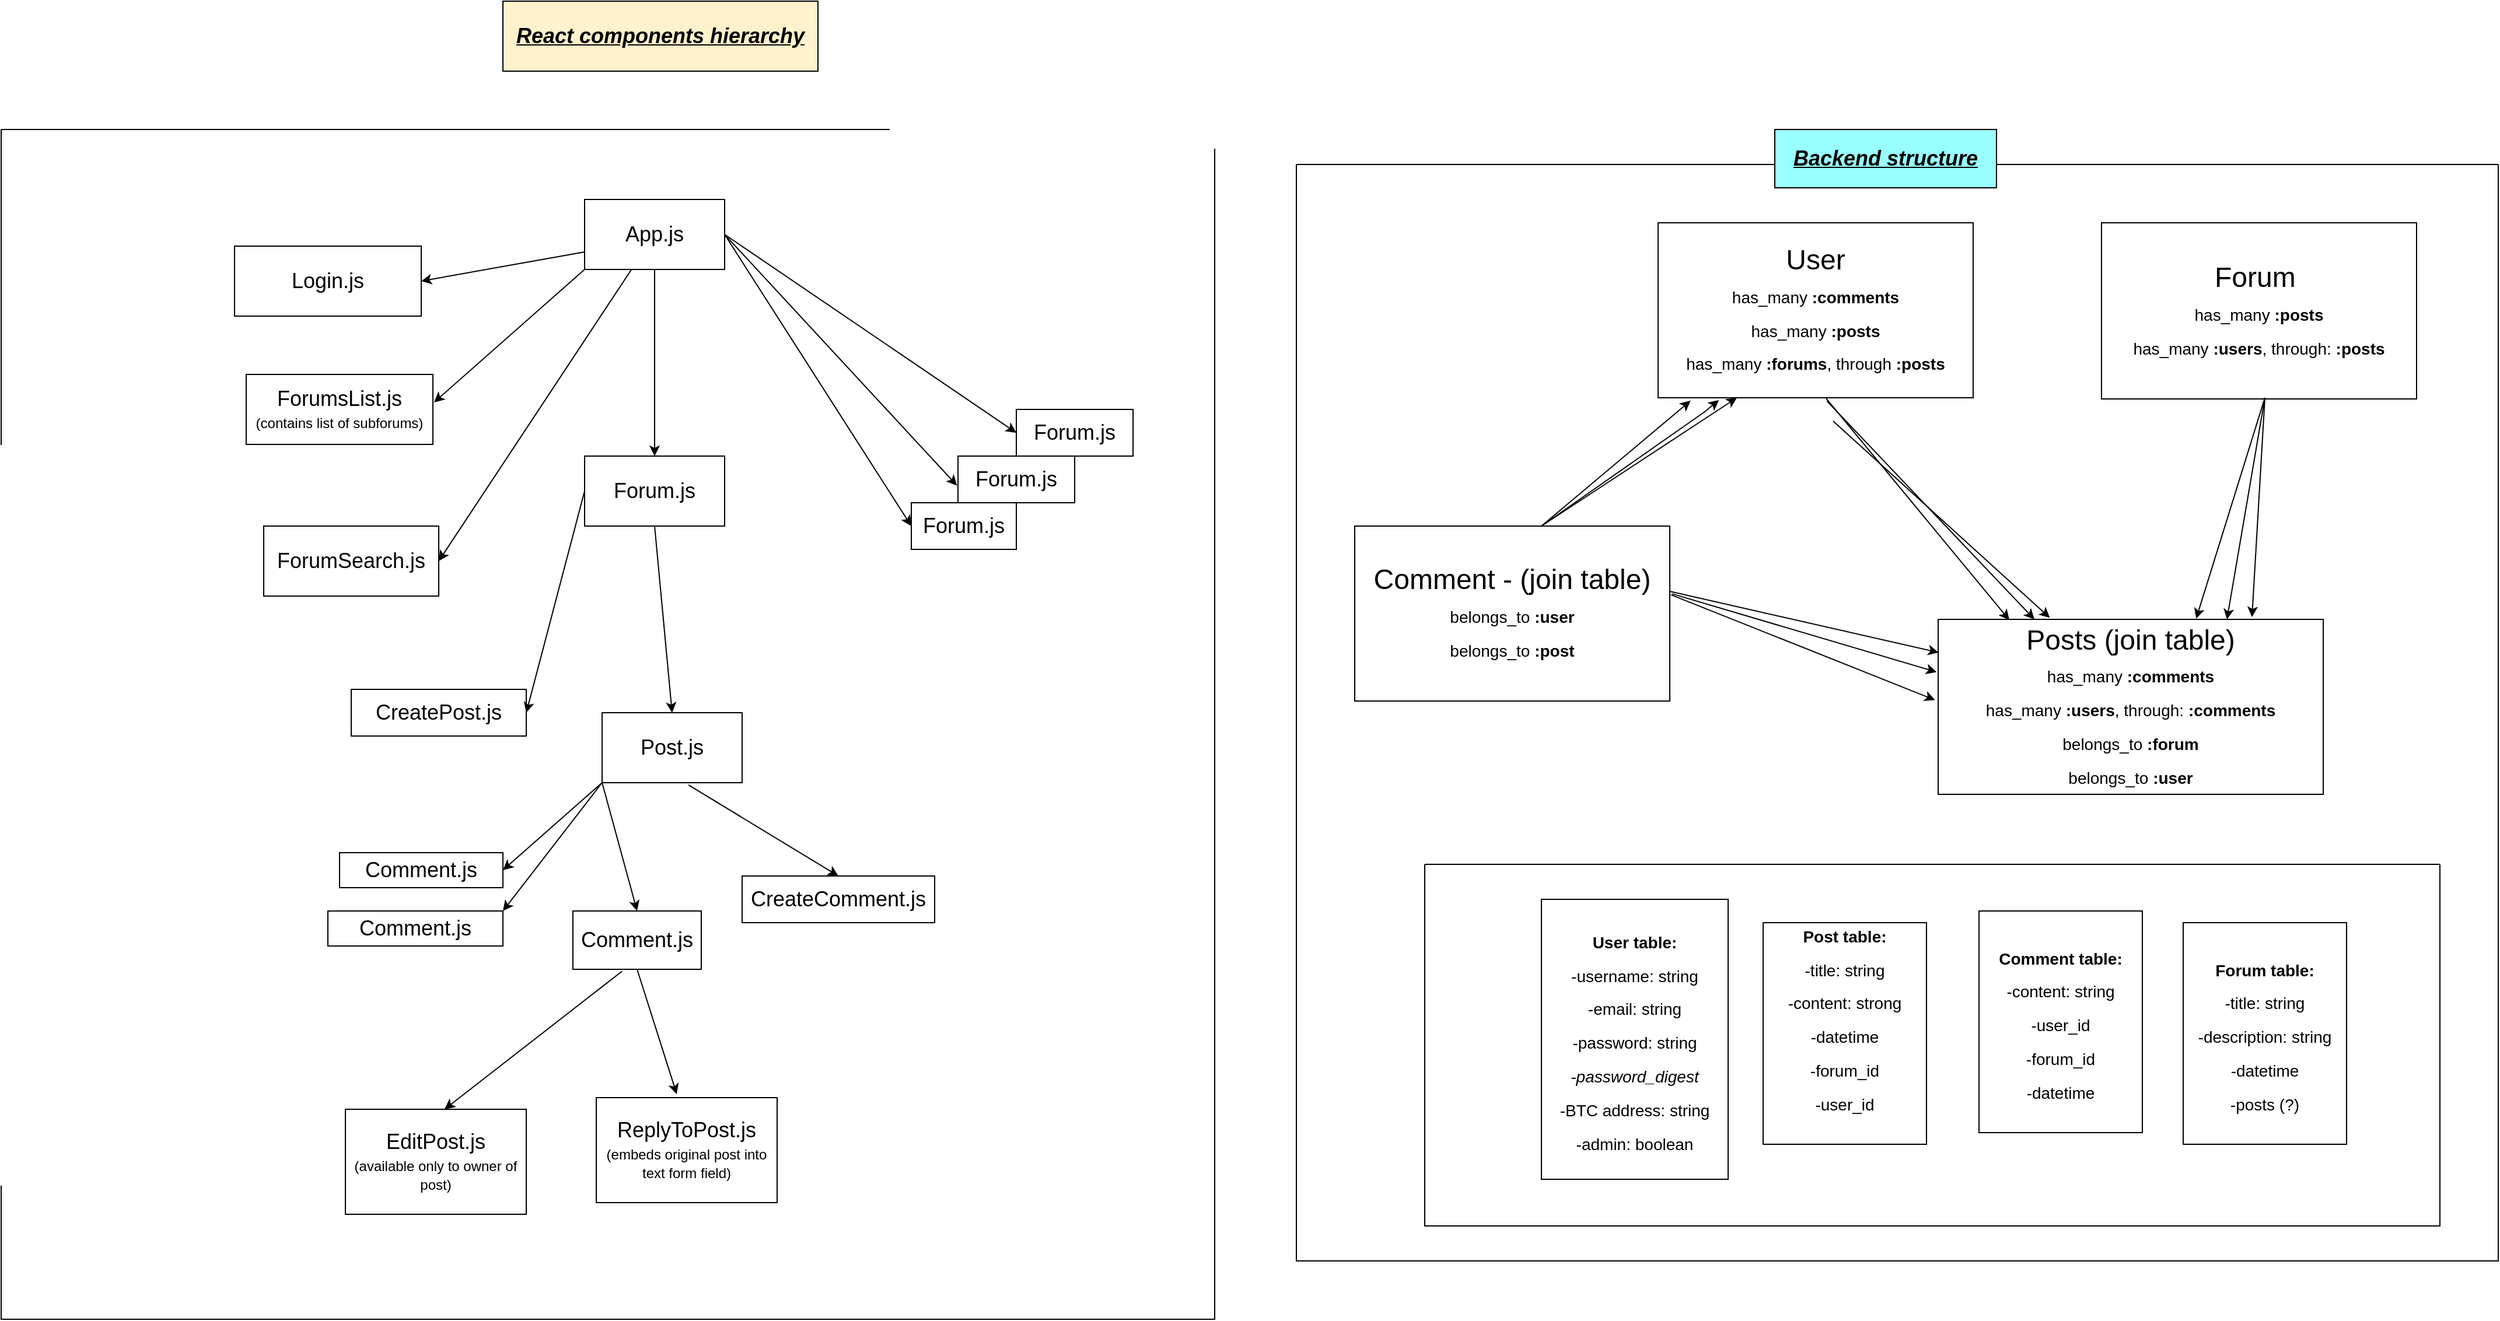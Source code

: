 <mxfile>
    <diagram id="v7XoQloWst_Ytf7YLd7i" name="Page-1">
        <mxGraphModel dx="2174" dy="1693" grid="1" gridSize="10" guides="1" tooltips="1" connect="1" arrows="1" fold="1" page="1" pageScale="1" pageWidth="850" pageHeight="1100" math="0" shadow="0">
            <root>
                <mxCell id="0"/>
                <mxCell id="1" parent="0"/>
                <mxCell id="ZXGESazvP73ezHv82M8u-2" value="&lt;font&gt;Posts (join table)&lt;br style=&quot;font-size: 12px&quot;&gt;&lt;span style=&quot;font-size: 14px&quot;&gt;has_many&amp;nbsp;&lt;/span&gt;&lt;b style=&quot;font-size: 14px&quot;&gt;:comments&lt;br&gt;&lt;/b&gt;&lt;span style=&quot;font-size: 14px&quot;&gt;has_many&amp;nbsp;&lt;/span&gt;&lt;b style=&quot;font-size: 14px&quot;&gt;:users&lt;/b&gt;&lt;span style=&quot;font-size: 14px&quot;&gt;, through:&amp;nbsp;&lt;b&gt;:comments&lt;br&gt;&lt;/b&gt;&lt;/span&gt;&lt;span style=&quot;font-size: 14px&quot;&gt;belongs_to&amp;nbsp;&lt;b&gt;:forum&lt;br&gt;&lt;/b&gt;belongs_to&amp;nbsp;&lt;b&gt;:user&lt;/b&gt;&lt;/span&gt;&lt;/font&gt;&lt;font style=&quot;font-size: 14px&quot;&gt;&lt;b&gt;&lt;br&gt;&lt;/b&gt;&lt;/font&gt;" style="rounded=0;whiteSpace=wrap;html=1;fontSize=24;align=center;" parent="1" vertex="1">
                    <mxGeometry x="320" y="450" width="330" height="150" as="geometry"/>
                </mxCell>
                <mxCell id="ZXGESazvP73ezHv82M8u-3" value="&lt;font&gt;Forum&amp;nbsp;&lt;/font&gt;&lt;br style=&quot;font-size: 12px&quot;&gt;&lt;span style=&quot;font-size: 14px&quot;&gt;has_many&amp;nbsp;&lt;/span&gt;&lt;b style=&quot;font-size: 14px&quot;&gt;:posts&lt;br&gt;&lt;/b&gt;&lt;span style=&quot;font-size: 14px&quot;&gt;has_many&amp;nbsp;&lt;/span&gt;&lt;b style=&quot;font-size: 14px&quot;&gt;:users&lt;/b&gt;&lt;span style=&quot;font-size: 14px&quot;&gt;, through: &lt;b&gt;:posts&lt;/b&gt;&lt;/span&gt;&lt;span style=&quot;font-size: 14px&quot;&gt;&lt;br&gt;&lt;/span&gt;" style="rounded=0;whiteSpace=wrap;html=1;fontSize=24;align=center;" parent="1" vertex="1">
                    <mxGeometry x="460" y="110" width="270" height="151" as="geometry"/>
                </mxCell>
                <mxCell id="ZXGESazvP73ezHv82M8u-5" value="" style="endArrow=classic;html=1;rounded=0;fontSize=24;entryX=0.29;entryY=-0.009;entryDx=0;entryDy=0;entryPerimeter=0;" parent="1" target="ZXGESazvP73ezHv82M8u-2" edge="1">
                    <mxGeometry width="50" height="50" relative="1" as="geometry">
                        <mxPoint x="230" y="280" as="sourcePoint"/>
                        <mxPoint x="290" y="310" as="targetPoint"/>
                    </mxGeometry>
                </mxCell>
                <mxCell id="ZXGESazvP73ezHv82M8u-6" value="" style="endArrow=classic;html=1;rounded=0;fontSize=24;entryX=0.25;entryY=0;entryDx=0;entryDy=0;exitX=0.536;exitY=1.019;exitDx=0;exitDy=0;exitPerimeter=0;" parent="1" source="ZXGESazvP73ezHv82M8u-1" target="ZXGESazvP73ezHv82M8u-2" edge="1">
                    <mxGeometry width="50" height="50" relative="1" as="geometry">
                        <mxPoint x="230" y="280" as="sourcePoint"/>
                        <mxPoint x="379.03" y="370.0" as="targetPoint"/>
                    </mxGeometry>
                </mxCell>
                <mxCell id="ZXGESazvP73ezHv82M8u-7" value="" style="endArrow=classic;html=1;rounded=0;fontSize=24;entryX=0.185;entryY=0.004;entryDx=0;entryDy=0;entryPerimeter=0;exitX=0.533;exitY=1.003;exitDx=0;exitDy=0;exitPerimeter=0;" parent="1" source="ZXGESazvP73ezHv82M8u-1" target="ZXGESazvP73ezHv82M8u-2" edge="1">
                    <mxGeometry width="50" height="50" relative="1" as="geometry">
                        <mxPoint x="230" y="280" as="sourcePoint"/>
                        <mxPoint x="399.03" y="388.95" as="targetPoint"/>
                    </mxGeometry>
                </mxCell>
                <mxCell id="ZXGESazvP73ezHv82M8u-8" value="" style="endArrow=classic;html=1;rounded=0;fontSize=24;entryX=0.67;entryY=-0.004;entryDx=0;entryDy=0;entryPerimeter=0;" parent="1" target="ZXGESazvP73ezHv82M8u-2" edge="1">
                    <mxGeometry width="50" height="50" relative="1" as="geometry">
                        <mxPoint x="600" y="260" as="sourcePoint"/>
                        <mxPoint x="389.03" y="378.95" as="targetPoint"/>
                    </mxGeometry>
                </mxCell>
                <mxCell id="ZXGESazvP73ezHv82M8u-9" value="" style="endArrow=classic;html=1;rounded=0;fontSize=24;entryX=0.815;entryY=-0.013;entryDx=0;entryDy=0;entryPerimeter=0;" parent="1" target="ZXGESazvP73ezHv82M8u-2" edge="1">
                    <mxGeometry width="50" height="50" relative="1" as="geometry">
                        <mxPoint x="600" y="260" as="sourcePoint"/>
                        <mxPoint x="475.16" y="378.05" as="targetPoint"/>
                    </mxGeometry>
                </mxCell>
                <mxCell id="ZXGESazvP73ezHv82M8u-10" value="" style="endArrow=classic;html=1;rounded=0;fontSize=24;entryX=0.75;entryY=0;entryDx=0;entryDy=0;" parent="1" target="ZXGESazvP73ezHv82M8u-2" edge="1">
                    <mxGeometry width="50" height="50" relative="1" as="geometry">
                        <mxPoint x="600" y="260" as="sourcePoint"/>
                        <mxPoint x="485.16" y="388.05" as="targetPoint"/>
                    </mxGeometry>
                </mxCell>
                <mxCell id="ZXGESazvP73ezHv82M8u-11" value="&lt;font style=&quot;font-size: 14px&quot;&gt;&lt;font&gt;&lt;b&gt;User table:&lt;br&gt;&lt;/b&gt;&lt;/font&gt;-username: string&lt;br&gt;-email: string&lt;br&gt;-password: string&lt;br&gt;&lt;i&gt;-password_digest&lt;/i&gt;&lt;br&gt;-BTC address: string&lt;br&gt;-admin: boolean&lt;br&gt;&lt;/font&gt;" style="rounded=0;whiteSpace=wrap;html=1;fontSize=24;" parent="1" vertex="1">
                    <mxGeometry x="-20" y="690" width="160" height="240" as="geometry"/>
                </mxCell>
                <mxCell id="ZXGESazvP73ezHv82M8u-13" value="Comment - (join table)&lt;br style=&quot;font-size: 12px&quot;&gt;&lt;font style=&quot;font-size: 14px&quot;&gt;belongs_to&amp;nbsp;&lt;b&gt;:user&lt;br&gt;&lt;/b&gt;belongs_to&amp;nbsp;&lt;b&gt;:post&lt;/b&gt;&lt;/font&gt;&lt;span style=&quot;font-size: 14px&quot;&gt;&lt;br&gt;&lt;/span&gt;" style="rounded=0;whiteSpace=wrap;html=1;fontSize=24;align=center;" parent="1" vertex="1">
                    <mxGeometry x="-180" y="370" width="270" height="150" as="geometry"/>
                </mxCell>
                <mxCell id="ZXGESazvP73ezHv82M8u-14" value="" style="endArrow=classic;html=1;rounded=0;fontSize=14;entryX=0.193;entryY=1.013;entryDx=0;entryDy=0;entryPerimeter=0;" parent="1" target="ZXGESazvP73ezHv82M8u-1" edge="1">
                    <mxGeometry width="50" height="50" relative="1" as="geometry">
                        <mxPoint x="-20" y="370" as="sourcePoint"/>
                        <mxPoint x="30" y="320" as="targetPoint"/>
                        <Array as="points">
                            <mxPoint x="120" y="272"/>
                        </Array>
                    </mxGeometry>
                </mxCell>
                <mxCell id="ZXGESazvP73ezHv82M8u-15" value="" style="endArrow=classic;html=1;rounded=0;fontSize=14;entryX=0.25;entryY=1;entryDx=0;entryDy=0;" parent="1" target="ZXGESazvP73ezHv82M8u-1" edge="1">
                    <mxGeometry width="50" height="50" relative="1" as="geometry">
                        <mxPoint x="-20" y="370" as="sourcePoint"/>
                        <mxPoint x="132.11" y="291.95" as="targetPoint"/>
                    </mxGeometry>
                </mxCell>
                <mxCell id="ZXGESazvP73ezHv82M8u-16" value="" style="endArrow=classic;html=1;rounded=0;fontSize=14;entryX=0.103;entryY=1.017;entryDx=0;entryDy=0;entryPerimeter=0;" parent="1" target="ZXGESazvP73ezHv82M8u-1" edge="1">
                    <mxGeometry width="50" height="50" relative="1" as="geometry">
                        <mxPoint x="-20" y="370" as="sourcePoint"/>
                        <mxPoint x="100" y="270" as="targetPoint"/>
                    </mxGeometry>
                </mxCell>
                <mxCell id="ZXGESazvP73ezHv82M8u-17" value="" style="endArrow=classic;html=1;rounded=0;fontSize=14;exitX=1;exitY=0.373;exitDx=0;exitDy=0;exitPerimeter=0;entryX=0.001;entryY=0.189;entryDx=0;entryDy=0;entryPerimeter=0;" parent="1" source="ZXGESazvP73ezHv82M8u-13" target="ZXGESazvP73ezHv82M8u-2" edge="1">
                    <mxGeometry width="50" height="50" relative="1" as="geometry">
                        <mxPoint x="10" y="400" as="sourcePoint"/>
                        <mxPoint x="268" y="410" as="targetPoint"/>
                    </mxGeometry>
                </mxCell>
                <mxCell id="ZXGESazvP73ezHv82M8u-18" value="" style="endArrow=classic;html=1;rounded=0;fontSize=14;entryX=-0.004;entryY=0.301;entryDx=0;entryDy=0;entryPerimeter=0;exitX=1.007;exitY=0.387;exitDx=0;exitDy=0;exitPerimeter=0;" parent="1" source="ZXGESazvP73ezHv82M8u-13" target="ZXGESazvP73ezHv82M8u-2" edge="1">
                    <mxGeometry width="50" height="50" relative="1" as="geometry">
                        <mxPoint x="100" y="435.95" as="sourcePoint"/>
                        <mxPoint x="278.02" y="403.05" as="targetPoint"/>
                    </mxGeometry>
                </mxCell>
                <mxCell id="ZXGESazvP73ezHv82M8u-19" value="" style="endArrow=classic;html=1;rounded=0;fontSize=14;entryX=-0.008;entryY=0.461;entryDx=0;entryDy=0;entryPerimeter=0;exitX=1.004;exitY=0.393;exitDx=0;exitDy=0;exitPerimeter=0;" parent="1" source="ZXGESazvP73ezHv82M8u-13" target="ZXGESazvP73ezHv82M8u-2" edge="1">
                    <mxGeometry width="50" height="50" relative="1" as="geometry">
                        <mxPoint x="110" y="445.95" as="sourcePoint"/>
                        <mxPoint x="288.02" y="413.05" as="targetPoint"/>
                    </mxGeometry>
                </mxCell>
                <mxCell id="ZXGESazvP73ezHv82M8u-23" value="" style="swimlane;startSize=0;fontSize=14;" parent="1" vertex="1">
                    <mxGeometry x="-120" y="660" width="870" height="310" as="geometry"/>
                </mxCell>
                <mxCell id="ZXGESazvP73ezHv82M8u-25" value="" style="swimlane;startSize=0;fontSize=14;" parent="1" vertex="1">
                    <mxGeometry x="-230" y="60" width="1030" height="940" as="geometry"/>
                </mxCell>
                <mxCell id="ZXGESazvP73ezHv82M8u-21" value="&lt;font style=&quot;font-size: 14px&quot;&gt;&lt;font&gt;&lt;b&gt;Post table:&lt;br&gt;&lt;/b&gt;&lt;/font&gt;-title: string&lt;br&gt;-content: strong&lt;br&gt;-datetime&lt;br&gt;-forum_id&lt;br&gt;-user_id&lt;br&gt;&lt;br&gt;&lt;/font&gt;" style="rounded=0;whiteSpace=wrap;html=1;fontSize=24;" parent="ZXGESazvP73ezHv82M8u-25" vertex="1">
                    <mxGeometry x="400" y="650" width="140" height="190" as="geometry"/>
                </mxCell>
                <mxCell id="ZXGESazvP73ezHv82M8u-20" value="&lt;font style=&quot;font-size: 14px&quot;&gt;&lt;font&gt;&lt;b&gt;Forum table:&lt;br&gt;&lt;/b&gt;&lt;/font&gt;-title: string&lt;br&gt;-description: string&lt;br&gt;-datetime&lt;br&gt;-posts (?)&lt;br&gt;&lt;/font&gt;" style="rounded=0;whiteSpace=wrap;html=1;fontSize=24;" parent="ZXGESazvP73ezHv82M8u-25" vertex="1">
                    <mxGeometry x="760" y="650" width="140" height="190" as="geometry"/>
                </mxCell>
                <mxCell id="ZXGESazvP73ezHv82M8u-12" value="&lt;font style=&quot;font-size: 14px&quot;&gt;&lt;font&gt;&lt;b&gt;Comment table:&lt;br&gt;&lt;/b&gt;&lt;/font&gt;-content: string&lt;br&gt;-user_id&lt;br&gt;-forum_id&lt;br&gt;-datetime&lt;br&gt;&lt;/font&gt;" style="rounded=0;whiteSpace=wrap;html=1;fontSize=24;" parent="ZXGESazvP73ezHv82M8u-25" vertex="1">
                    <mxGeometry x="585" y="640" width="140" height="190" as="geometry"/>
                </mxCell>
                <mxCell id="ZXGESazvP73ezHv82M8u-1" value="&lt;font&gt;User&lt;/font&gt;&lt;br style=&quot;font-size: 12px&quot;&gt;&lt;font style=&quot;font-size: 14px&quot;&gt;has_many&amp;nbsp;&lt;b&gt;:comments&lt;/b&gt;&lt;br&gt;has_many &lt;b&gt;:posts&lt;br&gt;&lt;/b&gt;has_many&amp;nbsp;&lt;b&gt;:forums&lt;/b&gt;, through &lt;b&gt;:posts&lt;/b&gt;&lt;b&gt;&lt;br&gt;&lt;/b&gt;&lt;/font&gt;" style="rounded=0;whiteSpace=wrap;html=1;fontSize=24;align=center;" parent="ZXGESazvP73ezHv82M8u-25" vertex="1">
                    <mxGeometry x="310" y="50" width="270" height="150" as="geometry"/>
                </mxCell>
                <mxCell id="ZXGESazvP73ezHv82M8u-27" value="&lt;font style=&quot;font-size: 18px&quot;&gt;&lt;u&gt;&lt;i&gt;&lt;b&gt;Backend structure&lt;/b&gt;&lt;/i&gt;&lt;/u&gt;&lt;/font&gt;" style="rounded=0;whiteSpace=wrap;html=1;fontSize=14;fillColor=#99FFFF;" parent="1" vertex="1">
                    <mxGeometry x="180" y="30" width="190" height="50" as="geometry"/>
                </mxCell>
                <mxCell id="ZXGESazvP73ezHv82M8u-30" value="&lt;font style=&quot;font-size: 18px&quot;&gt;Forum.js&lt;/font&gt;" style="rounded=0;whiteSpace=wrap;html=1;fontSize=14;" parent="1" vertex="1">
                    <mxGeometry x="-840" y="310" width="120" height="60" as="geometry"/>
                </mxCell>
                <mxCell id="ZXGESazvP73ezHv82M8u-36" value="&lt;span style=&quot;font-size: 18px&quot;&gt;ForumSearch.js&lt;/span&gt;" style="rounded=0;whiteSpace=wrap;html=1;fontSize=14;" parent="1" vertex="1">
                    <mxGeometry x="-1115" y="370" width="150" height="60" as="geometry"/>
                </mxCell>
                <mxCell id="ZXGESazvP73ezHv82M8u-42" value="&lt;font style=&quot;font-size: 18px&quot;&gt;Post.js&lt;/font&gt;" style="rounded=0;whiteSpace=wrap;html=1;fontSize=14;" parent="1" vertex="1">
                    <mxGeometry x="-825" y="530" width="120" height="60" as="geometry"/>
                </mxCell>
                <mxCell id="ZXGESazvP73ezHv82M8u-48" value="&lt;span style=&quot;font-size: 18px&quot;&gt;Comment.js&lt;/span&gt;" style="rounded=0;whiteSpace=wrap;html=1;fontSize=14;" parent="1" vertex="1">
                    <mxGeometry x="-1060" y="700" width="150" height="30" as="geometry"/>
                </mxCell>
                <mxCell id="ZXGESazvP73ezHv82M8u-49" value="" style="endArrow=classic;html=1;rounded=0;fontSize=18;exitX=0;exitY=1;exitDx=0;exitDy=0;entryX=1;entryY=0;entryDx=0;entryDy=0;" parent="1" source="ZXGESazvP73ezHv82M8u-42" target="ZXGESazvP73ezHv82M8u-48" edge="1">
                    <mxGeometry width="50" height="50" relative="1" as="geometry">
                        <mxPoint x="-1030" y="710" as="sourcePoint"/>
                        <mxPoint x="-980" y="660" as="targetPoint"/>
                    </mxGeometry>
                </mxCell>
                <mxCell id="ZXGESazvP73ezHv82M8u-51" value="&lt;font style=&quot;font-size: 18px&quot;&gt;Comment.js&lt;/font&gt;" style="rounded=0;whiteSpace=wrap;html=1;fontSize=14;" parent="1" vertex="1">
                    <mxGeometry x="-1050" y="650" width="140" height="30" as="geometry"/>
                </mxCell>
                <mxCell id="ZXGESazvP73ezHv82M8u-52" value="" style="endArrow=classic;html=1;rounded=0;fontSize=18;exitX=0;exitY=1;exitDx=0;exitDy=0;entryX=0.5;entryY=0;entryDx=0;entryDy=0;" parent="1" source="ZXGESazvP73ezHv82M8u-42" target="ZXGESazvP73ezHv82M8u-50" edge="1">
                    <mxGeometry width="50" height="50" relative="1" as="geometry">
                        <mxPoint x="-960" y="680" as="sourcePoint"/>
                        <mxPoint x="-1030" y="710" as="targetPoint"/>
                    </mxGeometry>
                </mxCell>
                <mxCell id="ZXGESazvP73ezHv82M8u-53" value="" style="endArrow=classic;html=1;rounded=0;fontSize=18;entryX=1;entryY=0.5;entryDx=0;entryDy=0;exitX=0;exitY=1;exitDx=0;exitDy=0;" parent="1" source="ZXGESazvP73ezHv82M8u-42" target="ZXGESazvP73ezHv82M8u-51" edge="1">
                    <mxGeometry width="50" height="50" relative="1" as="geometry">
                        <mxPoint x="-990" y="660" as="sourcePoint"/>
                        <mxPoint x="-1020" y="720" as="targetPoint"/>
                    </mxGeometry>
                </mxCell>
                <mxCell id="ZXGESazvP73ezHv82M8u-54" value="&lt;font style=&quot;font-size: 18px&quot;&gt;CreatePost.js&lt;br&gt;&lt;/font&gt;" style="rounded=0;whiteSpace=wrap;html=1;fontSize=14;" parent="1" vertex="1">
                    <mxGeometry x="-1040" y="510" width="150" height="40" as="geometry"/>
                </mxCell>
                <mxCell id="ZXGESazvP73ezHv82M8u-57" value="" style="endArrow=classic;html=1;rounded=0;fontSize=18;exitX=0;exitY=0.5;exitDx=0;exitDy=0;entryX=1;entryY=0.5;entryDx=0;entryDy=0;" parent="1" source="ZXGESazvP73ezHv82M8u-30" target="ZXGESazvP73ezHv82M8u-54" edge="1">
                    <mxGeometry width="50" height="50" relative="1" as="geometry">
                        <mxPoint x="-910" y="450" as="sourcePoint"/>
                        <mxPoint x="-860" y="400" as="targetPoint"/>
                    </mxGeometry>
                </mxCell>
                <mxCell id="ZXGESazvP73ezHv82M8u-58" value="" style="endArrow=classic;html=1;rounded=0;fontSize=18;entryX=0.5;entryY=0;entryDx=0;entryDy=0;exitX=0.5;exitY=1;exitDx=0;exitDy=0;" parent="1" source="ZXGESazvP73ezHv82M8u-24" target="ZXGESazvP73ezHv82M8u-30" edge="1">
                    <mxGeometry width="50" height="50" relative="1" as="geometry">
                        <mxPoint x="-905" y="320" as="sourcePoint"/>
                        <mxPoint x="-855" y="270" as="targetPoint"/>
                    </mxGeometry>
                </mxCell>
                <mxCell id="ZXGESazvP73ezHv82M8u-59" value="" style="endArrow=classic;html=1;rounded=0;fontSize=18;exitX=0.5;exitY=1;exitDx=0;exitDy=0;entryX=0.5;entryY=0;entryDx=0;entryDy=0;" parent="1" source="ZXGESazvP73ezHv82M8u-30" target="ZXGESazvP73ezHv82M8u-42" edge="1">
                    <mxGeometry width="50" height="50" relative="1" as="geometry">
                        <mxPoint x="-850" y="530" as="sourcePoint"/>
                        <mxPoint x="-800" y="480" as="targetPoint"/>
                    </mxGeometry>
                </mxCell>
                <mxCell id="ZXGESazvP73ezHv82M8u-63" value="&lt;font&gt;&lt;span style=&quot;font-size: 18px&quot;&gt;EditPost.js&lt;/span&gt;&lt;br&gt;&lt;font style=&quot;font-size: 12px&quot;&gt;(available only to owner of post)&lt;/font&gt;&lt;br&gt;&lt;/font&gt;" style="rounded=0;whiteSpace=wrap;html=1;fontSize=14;" parent="1" vertex="1">
                    <mxGeometry x="-1045" y="870" width="155" height="90" as="geometry"/>
                </mxCell>
                <mxCell id="ZXGESazvP73ezHv82M8u-65" value="&lt;font&gt;&lt;span style=&quot;font-size: 18px&quot;&gt;ReplyToPost.js&lt;/span&gt;&lt;br&gt;&lt;font style=&quot;font-size: 12px&quot;&gt;(embeds original post into text form field)&lt;/font&gt;&lt;br&gt;&lt;/font&gt;" style="rounded=0;whiteSpace=wrap;html=1;fontSize=14;" parent="1" vertex="1">
                    <mxGeometry x="-830" y="860" width="155" height="90" as="geometry"/>
                </mxCell>
                <mxCell id="ZXGESazvP73ezHv82M8u-67" value="" style="endArrow=classic;html=1;rounded=0;fontSize=18;exitX=0.5;exitY=1;exitDx=0;exitDy=0;entryX=0.445;entryY=-0.033;entryDx=0;entryDy=0;entryPerimeter=0;" parent="1" source="ZXGESazvP73ezHv82M8u-50" target="ZXGESazvP73ezHv82M8u-65" edge="1">
                    <mxGeometry width="50" height="50" relative="1" as="geometry">
                        <mxPoint x="-815" y="610" as="sourcePoint"/>
                        <mxPoint x="-890" y="730" as="targetPoint"/>
                    </mxGeometry>
                </mxCell>
                <mxCell id="ZXGESazvP73ezHv82M8u-68" value="" style="endArrow=classic;html=1;rounded=0;fontSize=18;exitX=0.383;exitY=1.033;exitDx=0;exitDy=0;entryX=0.548;entryY=0;entryDx=0;entryDy=0;entryPerimeter=0;exitPerimeter=0;" parent="1" source="ZXGESazvP73ezHv82M8u-50" target="ZXGESazvP73ezHv82M8u-63" edge="1">
                    <mxGeometry width="50" height="50" relative="1" as="geometry">
                        <mxPoint x="-1048.97" y="762.97" as="sourcePoint"/>
                        <mxPoint x="-969.995" y="830.0" as="targetPoint"/>
                    </mxGeometry>
                </mxCell>
                <mxCell id="ZXGESazvP73ezHv82M8u-69" value="" style="endArrow=classic;html=1;rounded=0;fontSize=12;entryX=1;entryY=0.5;entryDx=0;entryDy=0;" parent="1" source="ZXGESazvP73ezHv82M8u-24" target="ZXGESazvP73ezHv82M8u-36" edge="1">
                    <mxGeometry width="50" height="50" relative="1" as="geometry">
                        <mxPoint x="-690" y="490" as="sourcePoint"/>
                        <mxPoint x="-960" y="430" as="targetPoint"/>
                    </mxGeometry>
                </mxCell>
                <mxCell id="ZXGESazvP73ezHv82M8u-74" value="" style="endArrow=classic;html=1;rounded=0;fontSize=12;exitX=0.617;exitY=1.033;exitDx=0;exitDy=0;entryX=0.5;entryY=0;entryDx=0;entryDy=0;exitPerimeter=0;" parent="1" source="ZXGESazvP73ezHv82M8u-42" target="ZXGESazvP73ezHv82M8u-61" edge="1">
                    <mxGeometry width="50" height="50" relative="1" as="geometry">
                        <mxPoint x="-695" y="580" as="sourcePoint"/>
                        <mxPoint x="-630" y="680" as="targetPoint"/>
                    </mxGeometry>
                </mxCell>
                <mxCell id="ZXGESazvP73ezHv82M8u-75" value="&lt;span style=&quot;font-size: 18px&quot;&gt;ForumsList.js&lt;/span&gt;&lt;br&gt;&lt;font style=&quot;font-size: 12px&quot;&gt;(contains list of subforums)&lt;/font&gt;" style="rounded=0;whiteSpace=wrap;html=1;fontSize=14;" parent="1" vertex="1">
                    <mxGeometry x="-1130" y="240" width="160" height="60" as="geometry"/>
                </mxCell>
                <mxCell id="ZXGESazvP73ezHv82M8u-78" value="" style="endArrow=classic;html=1;rounded=0;fontSize=12;exitX=0;exitY=1;exitDx=0;exitDy=0;entryX=1.006;entryY=0.4;entryDx=0;entryDy=0;entryPerimeter=0;" parent="1" source="ZXGESazvP73ezHv82M8u-24" target="ZXGESazvP73ezHv82M8u-75" edge="1">
                    <mxGeometry width="50" height="50" relative="1" as="geometry">
                        <mxPoint x="-870" y="190" as="sourcePoint"/>
                        <mxPoint x="-965" y="230" as="targetPoint"/>
                    </mxGeometry>
                </mxCell>
                <mxCell id="ZXGESazvP73ezHv82M8u-79" value="" style="swimlane;startSize=0;fontSize=12;fillColor=#FFFFCC;" parent="1" vertex="1">
                    <mxGeometry x="-1340" y="30" width="1040" height="1020" as="geometry"/>
                </mxCell>
                <mxCell id="ZXGESazvP73ezHv82M8u-24" value="&lt;font style=&quot;font-size: 18px&quot;&gt;App.js&lt;/font&gt;" style="rounded=0;whiteSpace=wrap;html=1;fontSize=14;" parent="ZXGESazvP73ezHv82M8u-79" vertex="1">
                    <mxGeometry x="500" y="60" width="120" height="60" as="geometry"/>
                </mxCell>
                <mxCell id="ZXGESazvP73ezHv82M8u-80" value="&lt;font style=&quot;font-size: 18px&quot;&gt;Forum.js&lt;/font&gt;" style="rounded=0;whiteSpace=wrap;html=1;fontSize=14;" parent="ZXGESazvP73ezHv82M8u-79" vertex="1">
                    <mxGeometry x="870" y="240" width="100" height="40" as="geometry"/>
                </mxCell>
                <mxCell id="ZXGESazvP73ezHv82M8u-81" value="" style="endArrow=classic;html=1;rounded=0;fontSize=12;exitX=1;exitY=0.5;exitDx=0;exitDy=0;entryX=0;entryY=0.5;entryDx=0;entryDy=0;" parent="ZXGESazvP73ezHv82M8u-79" source="ZXGESazvP73ezHv82M8u-24" target="ZXGESazvP73ezHv82M8u-80" edge="1">
                    <mxGeometry width="50" height="50" relative="1" as="geometry">
                        <mxPoint x="630" y="140" as="sourcePoint"/>
                        <mxPoint x="789.2" y="305.32" as="targetPoint"/>
                        <Array as="points"/>
                    </mxGeometry>
                </mxCell>
                <mxCell id="ZXGESazvP73ezHv82M8u-72" value="&lt;font style=&quot;font-size: 18px&quot;&gt;Forum.js&lt;/font&gt;" style="rounded=0;whiteSpace=wrap;html=1;fontSize=14;" parent="ZXGESazvP73ezHv82M8u-79" vertex="1">
                    <mxGeometry x="820" y="280" width="100" height="40" as="geometry"/>
                </mxCell>
                <mxCell id="ZXGESazvP73ezHv82M8u-73" value="" style="endArrow=classic;html=1;rounded=0;fontSize=12;exitX=1;exitY=0.5;exitDx=0;exitDy=0;entryX=-0.008;entryY=0.633;entryDx=0;entryDy=0;entryPerimeter=0;" parent="ZXGESazvP73ezHv82M8u-79" source="ZXGESazvP73ezHv82M8u-24" target="ZXGESazvP73ezHv82M8u-72" edge="1">
                    <mxGeometry width="50" height="50" relative="1" as="geometry">
                        <mxPoint x="632.04" y="187.98" as="sourcePoint"/>
                        <mxPoint x="835" y="290" as="targetPoint"/>
                    </mxGeometry>
                </mxCell>
                <mxCell id="ZXGESazvP73ezHv82M8u-70" value="&lt;font style=&quot;font-size: 18px&quot;&gt;Forum.js&lt;/font&gt;" style="rounded=0;whiteSpace=wrap;html=1;fontSize=14;" parent="ZXGESazvP73ezHv82M8u-79" vertex="1">
                    <mxGeometry x="780" y="320" width="90" height="40" as="geometry"/>
                </mxCell>
                <mxCell id="ZXGESazvP73ezHv82M8u-71" value="" style="endArrow=classic;html=1;rounded=0;fontSize=12;exitX=1;exitY=0.5;exitDx=0;exitDy=0;entryX=0;entryY=0.5;entryDx=0;entryDy=0;" parent="ZXGESazvP73ezHv82M8u-79" source="ZXGESazvP73ezHv82M8u-24" target="ZXGESazvP73ezHv82M8u-70" edge="1">
                    <mxGeometry width="50" height="50" relative="1" as="geometry">
                        <mxPoint x="632.5" y="210" as="sourcePoint"/>
                        <mxPoint x="687.5" y="280" as="targetPoint"/>
                    </mxGeometry>
                </mxCell>
                <mxCell id="ZXGESazvP73ezHv82M8u-50" value="&lt;span style=&quot;font-size: 18px&quot;&gt;Comment.js&lt;/span&gt;" style="rounded=0;whiteSpace=wrap;html=1;fontSize=14;" parent="ZXGESazvP73ezHv82M8u-79" vertex="1">
                    <mxGeometry x="490" y="670" width="110" height="50" as="geometry"/>
                </mxCell>
                <mxCell id="ZXGESazvP73ezHv82M8u-84" value="&lt;span style=&quot;font-size: 18px&quot;&gt;Login.js&lt;/span&gt;" style="rounded=0;whiteSpace=wrap;html=1;fontSize=14;" parent="ZXGESazvP73ezHv82M8u-79" vertex="1">
                    <mxGeometry x="200" y="100" width="160" height="60" as="geometry"/>
                </mxCell>
                <mxCell id="ZXGESazvP73ezHv82M8u-89" value="" style="endArrow=classic;html=1;rounded=0;fontSize=12;entryX=1;entryY=0.5;entryDx=0;entryDy=0;exitX=0;exitY=0.75;exitDx=0;exitDy=0;" parent="ZXGESazvP73ezHv82M8u-79" source="ZXGESazvP73ezHv82M8u-24" target="ZXGESazvP73ezHv82M8u-84" edge="1">
                    <mxGeometry width="50" height="50" relative="1" as="geometry">
                        <mxPoint x="500" y="130" as="sourcePoint"/>
                        <mxPoint x="370.96" y="204" as="targetPoint"/>
                    </mxGeometry>
                </mxCell>
                <mxCell id="ZXGESazvP73ezHv82M8u-61" value="&lt;font style=&quot;font-size: 18px&quot;&gt;CreateComment.js&lt;br&gt;&lt;/font&gt;" style="rounded=0;whiteSpace=wrap;html=1;fontSize=14;" parent="ZXGESazvP73ezHv82M8u-79" vertex="1">
                    <mxGeometry x="635" y="640" width="165" height="40" as="geometry"/>
                </mxCell>
                <mxCell id="ZXGESazvP73ezHv82M8u-26" value="&lt;font style=&quot;font-size: 18px&quot;&gt;&lt;b&gt;&lt;u&gt;&lt;i&gt;React components hierarchy&lt;/i&gt;&lt;/u&gt;&lt;/b&gt;&lt;/font&gt;" style="rounded=0;whiteSpace=wrap;html=1;fontSize=14;fillColor=#FFF2CC;" parent="1" vertex="1">
                    <mxGeometry x="-910" y="-80" width="270" height="60" as="geometry"/>
                </mxCell>
            </root>
        </mxGraphModel>
    </diagram>
</mxfile>